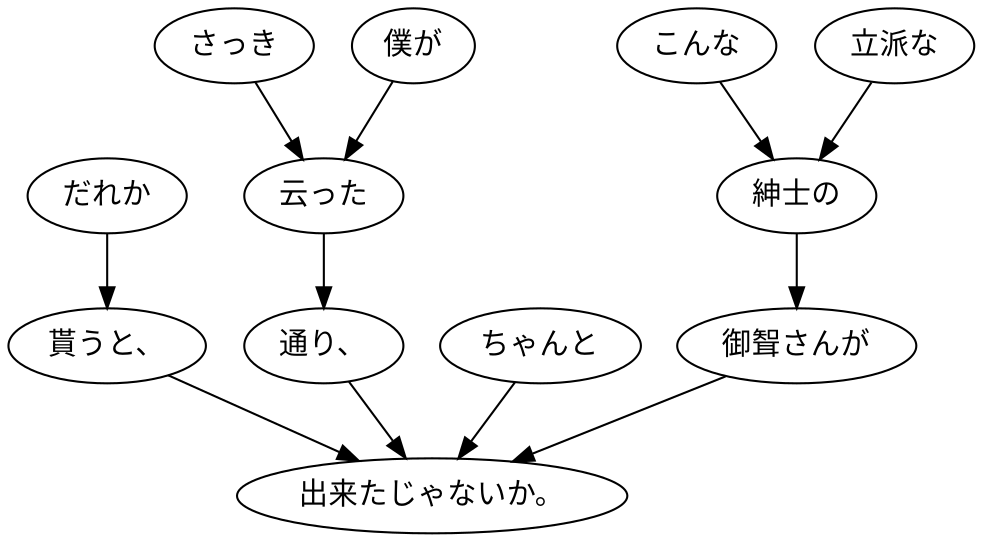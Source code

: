 digraph graph8979 {
	node0 [label="だれか"];
	node1 [label="貰うと、"];
	node2 [label="さっき"];
	node3 [label="僕が"];
	node4 [label="云った"];
	node5 [label="通り、"];
	node6 [label="ちゃんと"];
	node7 [label="こんな"];
	node8 [label="立派な"];
	node9 [label="紳士の"];
	node10 [label="御聟さんが"];
	node11 [label="出来たじゃないか。"];
	node0 -> node1;
	node1 -> node11;
	node2 -> node4;
	node3 -> node4;
	node4 -> node5;
	node5 -> node11;
	node6 -> node11;
	node7 -> node9;
	node8 -> node9;
	node9 -> node10;
	node10 -> node11;
}
